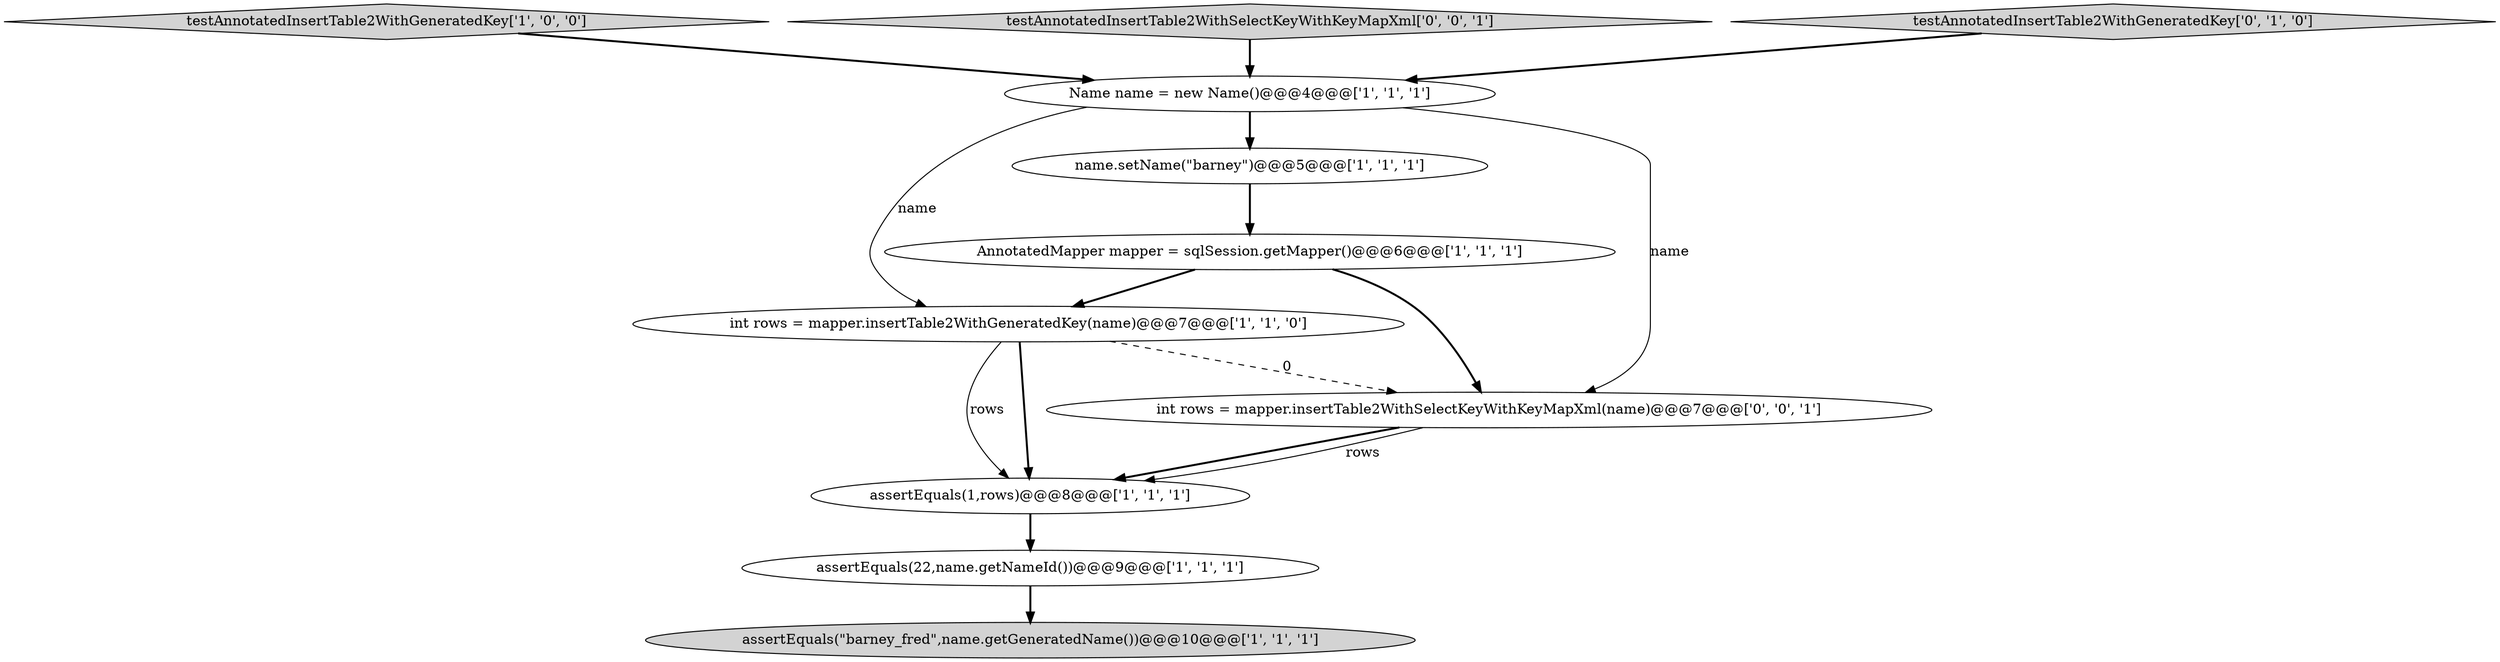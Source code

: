 digraph {
5 [style = filled, label = "testAnnotatedInsertTable2WithGeneratedKey['1', '0', '0']", fillcolor = lightgray, shape = diamond image = "AAA0AAABBB1BBB"];
10 [style = filled, label = "testAnnotatedInsertTable2WithSelectKeyWithKeyMapXml['0', '0', '1']", fillcolor = lightgray, shape = diamond image = "AAA0AAABBB3BBB"];
8 [style = filled, label = "testAnnotatedInsertTable2WithGeneratedKey['0', '1', '0']", fillcolor = lightgray, shape = diamond image = "AAA0AAABBB2BBB"];
4 [style = filled, label = "AnnotatedMapper mapper = sqlSession.getMapper()@@@6@@@['1', '1', '1']", fillcolor = white, shape = ellipse image = "AAA0AAABBB1BBB"];
0 [style = filled, label = "int rows = mapper.insertTable2WithGeneratedKey(name)@@@7@@@['1', '1', '0']", fillcolor = white, shape = ellipse image = "AAA0AAABBB1BBB"];
7 [style = filled, label = "assertEquals(1,rows)@@@8@@@['1', '1', '1']", fillcolor = white, shape = ellipse image = "AAA0AAABBB1BBB"];
6 [style = filled, label = "name.setName(\"barney\")@@@5@@@['1', '1', '1']", fillcolor = white, shape = ellipse image = "AAA0AAABBB1BBB"];
3 [style = filled, label = "assertEquals(22,name.getNameId())@@@9@@@['1', '1', '1']", fillcolor = white, shape = ellipse image = "AAA0AAABBB1BBB"];
9 [style = filled, label = "int rows = mapper.insertTable2WithSelectKeyWithKeyMapXml(name)@@@7@@@['0', '0', '1']", fillcolor = white, shape = ellipse image = "AAA0AAABBB3BBB"];
2 [style = filled, label = "assertEquals(\"barney_fred\",name.getGeneratedName())@@@10@@@['1', '1', '1']", fillcolor = lightgray, shape = ellipse image = "AAA0AAABBB1BBB"];
1 [style = filled, label = "Name name = new Name()@@@4@@@['1', '1', '1']", fillcolor = white, shape = ellipse image = "AAA0AAABBB1BBB"];
8->1 [style = bold, label=""];
4->9 [style = bold, label=""];
6->4 [style = bold, label=""];
5->1 [style = bold, label=""];
1->9 [style = solid, label="name"];
1->6 [style = bold, label=""];
0->9 [style = dashed, label="0"];
3->2 [style = bold, label=""];
1->0 [style = solid, label="name"];
9->7 [style = bold, label=""];
10->1 [style = bold, label=""];
0->7 [style = solid, label="rows"];
7->3 [style = bold, label=""];
9->7 [style = solid, label="rows"];
4->0 [style = bold, label=""];
0->7 [style = bold, label=""];
}
